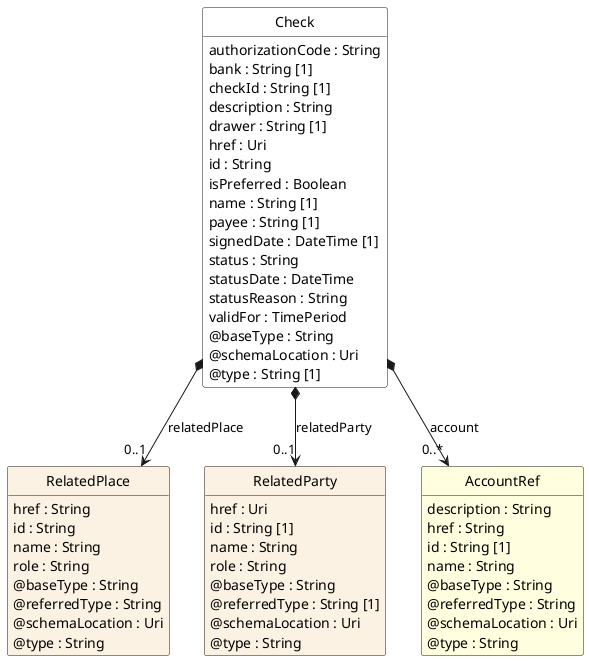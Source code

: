 @startuml
hide circle
hide methods
hide stereotype
show <<Enumeration>> stereotype
skinparam class {
   BackgroundColor<<Enumeration>> #E6F5F7
   BackgroundColor<<Ref>> #FFFFE0
   BackgroundColor<<Pivot>> #FFFFFFF
   BackgroundColor<<SimpleType>> #E2F0DA
   BackgroundColor #FCF2E3
}

class Check <<Pivot>> {
    authorizationCode : String
    bank : String [1]
    checkId : String [1]
    description : String
    drawer : String [1]
    href : Uri
    id : String
    isPreferred : Boolean
    name : String [1]
    payee : String [1]
    signedDate : DateTime [1]
    status : String
    statusDate : DateTime
    statusReason : String
    validFor : TimePeriod
    @baseType : String
    @schemaLocation : Uri
    @type : String [1]
}

class RelatedPlace  {
    href : String
    id : String
    name : String
    role : String
    @baseType : String
    @referredType : String
    @schemaLocation : Uri
    @type : String
}

class RelatedParty  {
    href : Uri
    id : String [1]
    name : String
    role : String
    @baseType : String
    @referredType : String [1]
    @schemaLocation : Uri
    @type : String
}

class AccountRef  <<Ref>> {
    description : String
    href : String
    id : String [1]
    name : String
    @baseType : String
    @referredType : String
    @schemaLocation : Uri
    @type : String
}

Check *-->  "0..1" RelatedParty : relatedParty

Check *-->  "0..*" AccountRef : account

Check *-->  "0..1" RelatedPlace : relatedPlace

@enduml